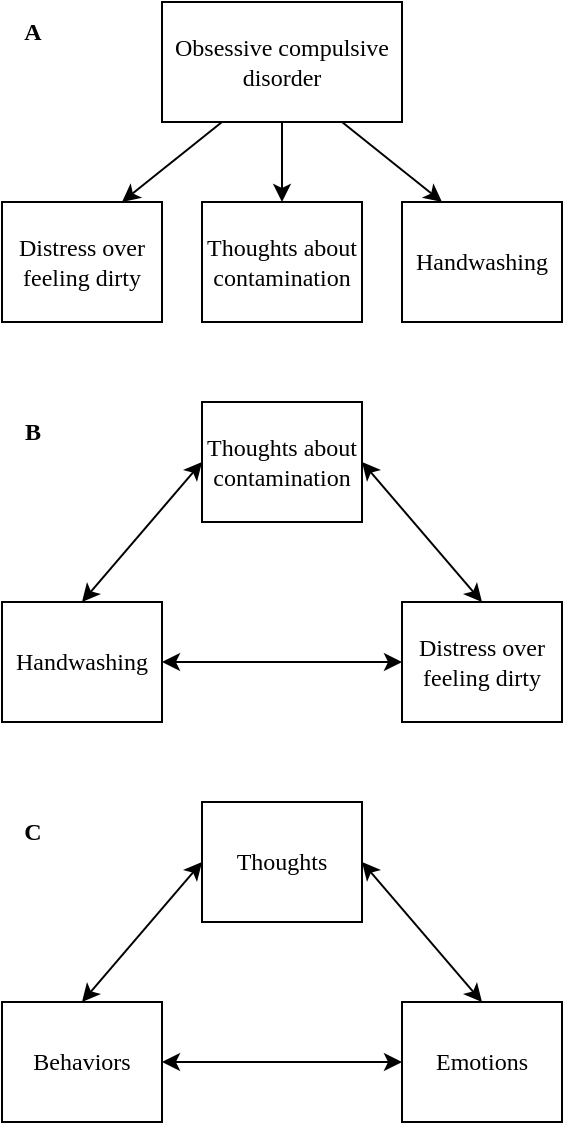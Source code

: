 <mxfile version="20.2.3" type="device"><diagram id="gBp3MfjmxbUbY766p8RG" name="Page-1"><mxGraphModel dx="1053" dy="690" grid="1" gridSize="10" guides="1" tooltips="1" connect="1" arrows="1" fold="1" page="1" pageScale="1" pageWidth="850" pageHeight="1100" math="0" shadow="0"><root><mxCell id="0"/><mxCell id="1" parent="0"/><mxCell id="i2cNc7f_JMBKveeRFVrW-5" value="" style="edgeStyle=orthogonalEdgeStyle;rounded=0;orthogonalLoop=1;jettySize=auto;html=1;fontFamily=Times New Roman;" edge="1" parent="1" source="i2cNc7f_JMBKveeRFVrW-1" target="i2cNc7f_JMBKveeRFVrW-4"><mxGeometry relative="1" as="geometry"/></mxCell><mxCell id="i2cNc7f_JMBKveeRFVrW-1" value="&lt;font style=&quot;font-size: 12px;&quot;&gt;Obsessive compulsive disorder&lt;/font&gt;" style="rounded=0;whiteSpace=wrap;html=1;fontFamily=Times New Roman;fontSize=12;" vertex="1" parent="1"><mxGeometry x="320" y="40" width="120" height="60" as="geometry"/></mxCell><mxCell id="i2cNc7f_JMBKveeRFVrW-2" value="&lt;font style=&quot;font-size: 12px;&quot;&gt;Distress over feeling dirty&lt;/font&gt;" style="rounded=0;whiteSpace=wrap;html=1;fontFamily=Times New Roman;fontSize=12;" vertex="1" parent="1"><mxGeometry x="240" y="140" width="80" height="60" as="geometry"/></mxCell><mxCell id="i2cNc7f_JMBKveeRFVrW-4" value="&lt;font style=&quot;font-size: 12px;&quot;&gt;Thoughts about contamination&lt;/font&gt;" style="rounded=0;whiteSpace=wrap;html=1;fontFamily=Times New Roman;fontSize=12;" vertex="1" parent="1"><mxGeometry x="340" y="140" width="80" height="60" as="geometry"/></mxCell><mxCell id="i2cNc7f_JMBKveeRFVrW-6" value="&lt;font style=&quot;font-size: 12px;&quot;&gt;Handwashing&lt;/font&gt;" style="rounded=0;whiteSpace=wrap;html=1;fontFamily=Times New Roman;fontSize=12;" vertex="1" parent="1"><mxGeometry x="440" y="140" width="80" height="60" as="geometry"/></mxCell><mxCell id="i2cNc7f_JMBKveeRFVrW-9" value="" style="endArrow=classic;html=1;curved=1;entryX=0.25;entryY=0;entryDx=0;entryDy=0;exitX=0.75;exitY=1;exitDx=0;exitDy=0;fontFamily=Times New Roman;" edge="1" parent="1" source="i2cNc7f_JMBKveeRFVrW-1" target="i2cNc7f_JMBKveeRFVrW-6"><mxGeometry width="50" height="50" relative="1" as="geometry"><mxPoint x="290" y="140" as="sourcePoint"/><mxPoint x="340" y="90" as="targetPoint"/></mxGeometry></mxCell><mxCell id="i2cNc7f_JMBKveeRFVrW-10" value="" style="endArrow=classic;html=1;curved=1;entryX=0.75;entryY=0;entryDx=0;entryDy=0;exitX=0.25;exitY=1;exitDx=0;exitDy=0;fontFamily=Times New Roman;" edge="1" parent="1" source="i2cNc7f_JMBKveeRFVrW-1" target="i2cNc7f_JMBKveeRFVrW-2"><mxGeometry width="50" height="50" relative="1" as="geometry"><mxPoint x="420" y="110" as="sourcePoint"/><mxPoint x="470" y="150" as="targetPoint"/></mxGeometry></mxCell><mxCell id="i2cNc7f_JMBKveeRFVrW-11" value="&lt;font style=&quot;font-size: 12px;&quot;&gt;Distress over feeling dirty&lt;/font&gt;" style="rounded=0;whiteSpace=wrap;html=1;fontFamily=Times New Roman;fontSize=12;" vertex="1" parent="1"><mxGeometry x="440" y="340" width="80" height="60" as="geometry"/></mxCell><mxCell id="i2cNc7f_JMBKveeRFVrW-12" value="&lt;font style=&quot;font-size: 12px;&quot;&gt;Thoughts about contamination&lt;/font&gt;" style="rounded=0;whiteSpace=wrap;html=1;fontFamily=Times New Roman;fontSize=12;" vertex="1" parent="1"><mxGeometry x="340" y="240" width="80" height="60" as="geometry"/></mxCell><mxCell id="i2cNc7f_JMBKveeRFVrW-13" value="&lt;font style=&quot;font-size: 12px;&quot;&gt;Handwashing&lt;/font&gt;" style="rounded=0;whiteSpace=wrap;html=1;fontFamily=Times New Roman;fontSize=12;" vertex="1" parent="1"><mxGeometry x="240" y="340" width="80" height="60" as="geometry"/></mxCell><mxCell id="i2cNc7f_JMBKveeRFVrW-14" value="" style="endArrow=classic;startArrow=classic;html=1;fontSize=10;curved=1;entryX=0;entryY=0.5;entryDx=0;entryDy=0;exitX=0.5;exitY=0;exitDx=0;exitDy=0;fontFamily=Times New Roman;" edge="1" parent="1" source="i2cNc7f_JMBKveeRFVrW-13" target="i2cNc7f_JMBKveeRFVrW-12"><mxGeometry width="50" height="50" relative="1" as="geometry"><mxPoint x="280" y="330" as="sourcePoint"/><mxPoint x="330" y="280" as="targetPoint"/></mxGeometry></mxCell><mxCell id="i2cNc7f_JMBKveeRFVrW-15" value="" style="endArrow=classic;startArrow=classic;html=1;fontSize=10;curved=1;exitX=0.5;exitY=0;exitDx=0;exitDy=0;entryX=1;entryY=0.5;entryDx=0;entryDy=0;fontFamily=Times New Roman;" edge="1" parent="1" source="i2cNc7f_JMBKveeRFVrW-11" target="i2cNc7f_JMBKveeRFVrW-12"><mxGeometry width="50" height="50" relative="1" as="geometry"><mxPoint x="290" y="200" as="sourcePoint"/><mxPoint x="340" y="150" as="targetPoint"/></mxGeometry></mxCell><mxCell id="i2cNc7f_JMBKveeRFVrW-16" value="" style="endArrow=classic;startArrow=classic;html=1;fontSize=10;curved=1;exitX=1;exitY=0.5;exitDx=0;exitDy=0;entryX=0;entryY=0.5;entryDx=0;entryDy=0;fontFamily=Times New Roman;" edge="1" parent="1" source="i2cNc7f_JMBKveeRFVrW-13" target="i2cNc7f_JMBKveeRFVrW-11"><mxGeometry width="50" height="50" relative="1" as="geometry"><mxPoint x="290" y="200" as="sourcePoint"/><mxPoint x="340" y="150" as="targetPoint"/></mxGeometry></mxCell><mxCell id="i2cNc7f_JMBKveeRFVrW-17" value="&lt;font style=&quot;font-size: 12px;&quot;&gt;Emotions&lt;/font&gt;" style="rounded=0;whiteSpace=wrap;html=1;fontFamily=Times New Roman;fontSize=12;" vertex="1" parent="1"><mxGeometry x="440" y="540" width="80" height="60" as="geometry"/></mxCell><mxCell id="i2cNc7f_JMBKveeRFVrW-18" value="&lt;font style=&quot;font-size: 12px;&quot;&gt;Thoughts&lt;/font&gt;" style="rounded=0;whiteSpace=wrap;html=1;fontFamily=Times New Roman;fontSize=12;" vertex="1" parent="1"><mxGeometry x="340" y="440" width="80" height="60" as="geometry"/></mxCell><mxCell id="i2cNc7f_JMBKveeRFVrW-19" value="&lt;font style=&quot;font-size: 12px;&quot;&gt;Behaviors&lt;/font&gt;" style="rounded=0;whiteSpace=wrap;html=1;fontFamily=Times New Roman;fontSize=12;" vertex="1" parent="1"><mxGeometry x="240" y="540" width="80" height="60" as="geometry"/></mxCell><mxCell id="i2cNc7f_JMBKveeRFVrW-20" value="" style="endArrow=classic;startArrow=classic;html=1;fontSize=10;curved=1;entryX=0;entryY=0.5;entryDx=0;entryDy=0;exitX=0.5;exitY=0;exitDx=0;exitDy=0;fontFamily=Times New Roman;" edge="1" parent="1" source="i2cNc7f_JMBKveeRFVrW-19" target="i2cNc7f_JMBKveeRFVrW-18"><mxGeometry width="50" height="50" relative="1" as="geometry"><mxPoint x="280" y="530" as="sourcePoint"/><mxPoint x="330" y="480" as="targetPoint"/></mxGeometry></mxCell><mxCell id="i2cNc7f_JMBKveeRFVrW-21" value="" style="endArrow=classic;startArrow=classic;html=1;fontSize=10;curved=1;exitX=0.5;exitY=0;exitDx=0;exitDy=0;entryX=1;entryY=0.5;entryDx=0;entryDy=0;fontFamily=Times New Roman;" edge="1" parent="1" source="i2cNc7f_JMBKveeRFVrW-17" target="i2cNc7f_JMBKveeRFVrW-18"><mxGeometry width="50" height="50" relative="1" as="geometry"><mxPoint x="290" y="400" as="sourcePoint"/><mxPoint x="340" y="350" as="targetPoint"/></mxGeometry></mxCell><mxCell id="i2cNc7f_JMBKveeRFVrW-22" value="" style="endArrow=classic;startArrow=classic;html=1;fontSize=10;curved=1;exitX=1;exitY=0.5;exitDx=0;exitDy=0;entryX=0;entryY=0.5;entryDx=0;entryDy=0;fontFamily=Times New Roman;" edge="1" parent="1" source="i2cNc7f_JMBKveeRFVrW-19" target="i2cNc7f_JMBKveeRFVrW-17"><mxGeometry width="50" height="50" relative="1" as="geometry"><mxPoint x="290" y="400" as="sourcePoint"/><mxPoint x="340" y="350" as="targetPoint"/></mxGeometry></mxCell><mxCell id="i2cNc7f_JMBKveeRFVrW-23" value="A" style="text;html=1;align=center;verticalAlign=middle;resizable=0;points=[];autosize=1;strokeColor=none;fillColor=none;fontSize=12;fontFamily=Times New Roman;fontStyle=1" vertex="1" parent="1"><mxGeometry x="240" y="40" width="30" height="30" as="geometry"/></mxCell><mxCell id="i2cNc7f_JMBKveeRFVrW-24" value="B" style="text;html=1;align=center;verticalAlign=middle;resizable=0;points=[];autosize=1;strokeColor=none;fillColor=none;fontSize=12;fontFamily=Times New Roman;fontStyle=1" vertex="1" parent="1"><mxGeometry x="240" y="240" width="30" height="30" as="geometry"/></mxCell><mxCell id="i2cNc7f_JMBKveeRFVrW-25" value="C" style="text;html=1;align=center;verticalAlign=middle;resizable=0;points=[];autosize=1;strokeColor=none;fillColor=none;fontSize=12;fontFamily=Times New Roman;fontStyle=1" vertex="1" parent="1"><mxGeometry x="240" y="440" width="30" height="30" as="geometry"/></mxCell></root></mxGraphModel></diagram></mxfile>
